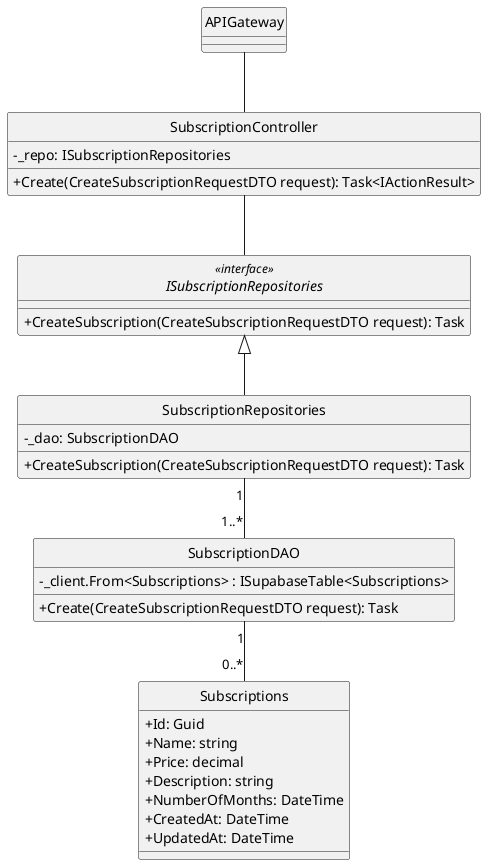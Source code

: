 @startuml createSubscription
hide circle
skinparam classAttributeIconSize 0
skinparam linetype ortho

class APIGateway {
}

class SubscriptionController{
    - _repo: ISubscriptionRepositories
    + Create(CreateSubscriptionRequestDTO request): Task<IActionResult>
}

interface ISubscriptionRepositories<<interface>> {
    + CreateSubscription(CreateSubscriptionRequestDTO request): Task
}

class SubscriptionRepositories {
    - _dao: SubscriptionDAO
    + CreateSubscription(CreateSubscriptionRequestDTO request): Task
}

class SubscriptionDAO {
    - _client.From<Subscriptions> : ISupabaseTable<Subscriptions>
    + Create(CreateSubscriptionRequestDTO request): Task
}

class Subscriptions {
    + Id: Guid
    + Name: string
    + Price: decimal
    + Description: string
    + NumberOfMonths: DateTime
    + CreatedAt: DateTime
    + UpdatedAt: DateTime
}

APIGateway -- SubscriptionController
SubscriptionController -- ISubscriptionRepositories
ISubscriptionRepositories <|-- SubscriptionRepositories
SubscriptionRepositories "1"--"1..*" SubscriptionDAO
SubscriptionDAO "1"--"0..*" Subscriptions

@enduml